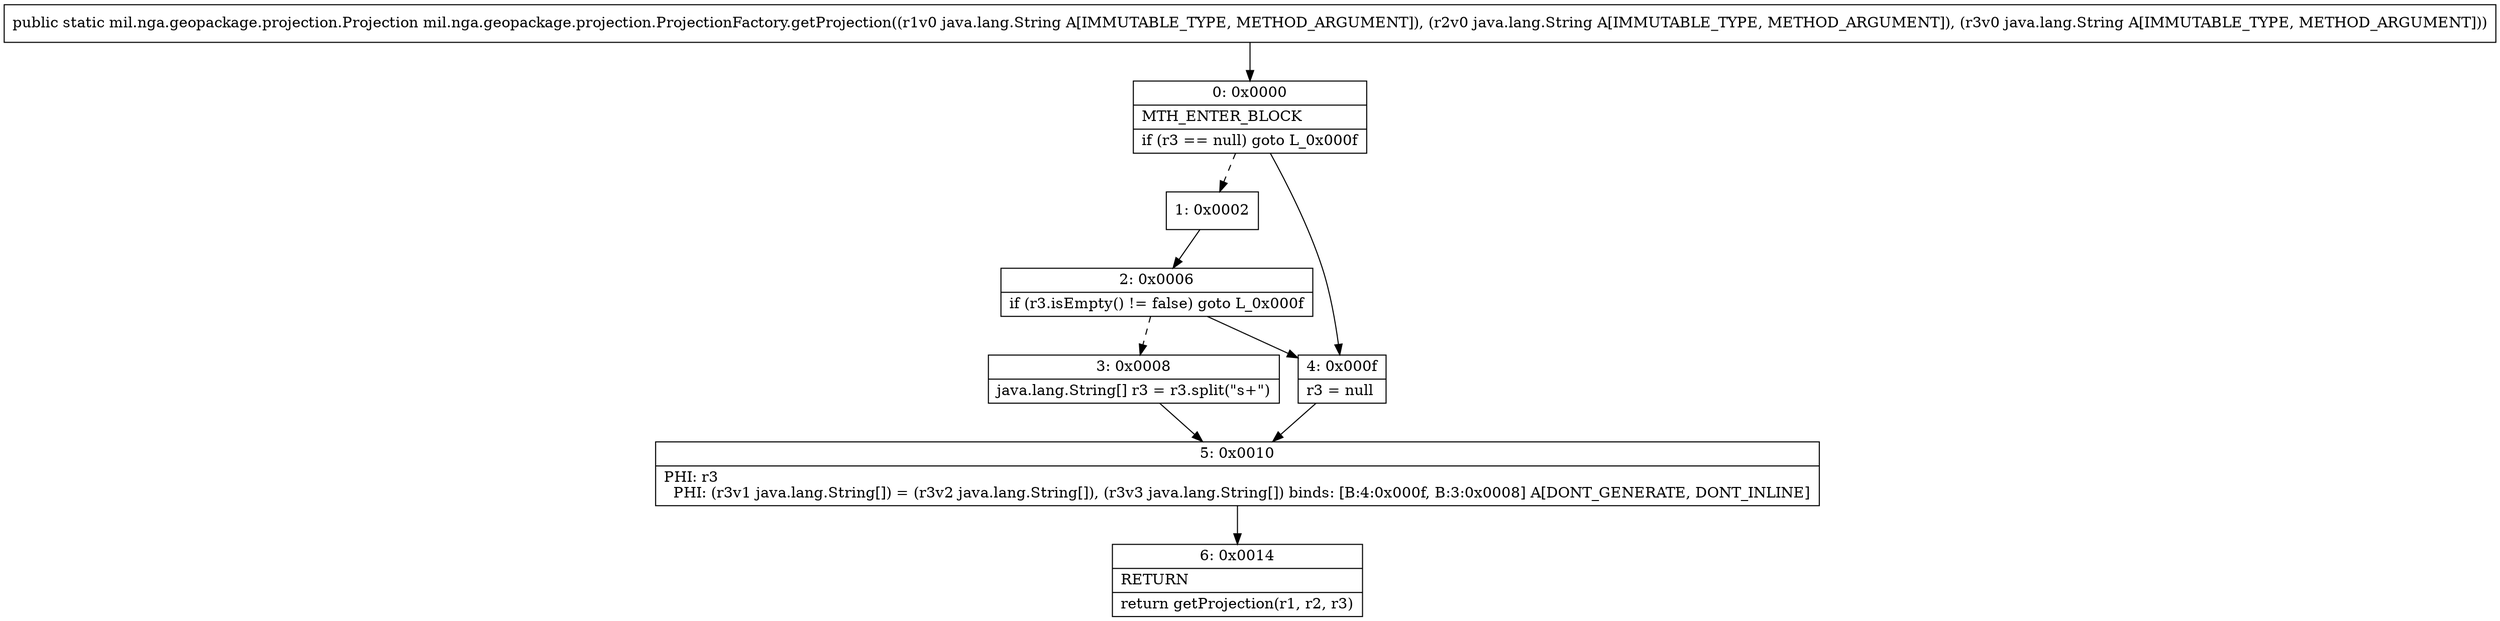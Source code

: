 digraph "CFG formil.nga.geopackage.projection.ProjectionFactory.getProjection(Ljava\/lang\/String;Ljava\/lang\/String;Ljava\/lang\/String;)Lmil\/nga\/geopackage\/projection\/Projection;" {
Node_0 [shape=record,label="{0\:\ 0x0000|MTH_ENTER_BLOCK\l|if (r3 == null) goto L_0x000f\l}"];
Node_1 [shape=record,label="{1\:\ 0x0002}"];
Node_2 [shape=record,label="{2\:\ 0x0006|if (r3.isEmpty() != false) goto L_0x000f\l}"];
Node_3 [shape=record,label="{3\:\ 0x0008|java.lang.String[] r3 = r3.split(\"s+\")\l}"];
Node_4 [shape=record,label="{4\:\ 0x000f|r3 = null\l}"];
Node_5 [shape=record,label="{5\:\ 0x0010|PHI: r3 \l  PHI: (r3v1 java.lang.String[]) = (r3v2 java.lang.String[]), (r3v3 java.lang.String[]) binds: [B:4:0x000f, B:3:0x0008] A[DONT_GENERATE, DONT_INLINE]\l}"];
Node_6 [shape=record,label="{6\:\ 0x0014|RETURN\l|return getProjection(r1, r2, r3)\l}"];
MethodNode[shape=record,label="{public static mil.nga.geopackage.projection.Projection mil.nga.geopackage.projection.ProjectionFactory.getProjection((r1v0 java.lang.String A[IMMUTABLE_TYPE, METHOD_ARGUMENT]), (r2v0 java.lang.String A[IMMUTABLE_TYPE, METHOD_ARGUMENT]), (r3v0 java.lang.String A[IMMUTABLE_TYPE, METHOD_ARGUMENT])) }"];
MethodNode -> Node_0;
Node_0 -> Node_1[style=dashed];
Node_0 -> Node_4;
Node_1 -> Node_2;
Node_2 -> Node_3[style=dashed];
Node_2 -> Node_4;
Node_3 -> Node_5;
Node_4 -> Node_5;
Node_5 -> Node_6;
}

